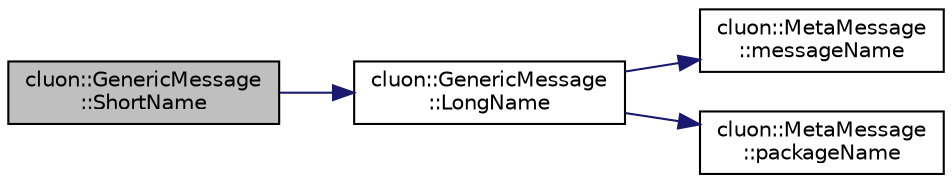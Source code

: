 digraph "cluon::GenericMessage::ShortName"
{
 // LATEX_PDF_SIZE
  edge [fontname="Helvetica",fontsize="10",labelfontname="Helvetica",labelfontsize="10"];
  node [fontname="Helvetica",fontsize="10",shape=record];
  rankdir="LR";
  Node1 [label="cluon::GenericMessage\l::ShortName",height=0.2,width=0.4,color="black", fillcolor="grey75", style="filled", fontcolor="black",tooltip=" "];
  Node1 -> Node2 [color="midnightblue",fontsize="10",style="solid"];
  Node2 [label="cluon::GenericMessage\l::LongName",height=0.2,width=0.4,color="black", fillcolor="white", style="filled",URL="$classcluon_1_1GenericMessage.html#ad4e19890e7f752d11bf513c71d05a1ba",tooltip=" "];
  Node2 -> Node3 [color="midnightblue",fontsize="10",style="solid"];
  Node3 [label="cluon::MetaMessage\l::messageName",height=0.2,width=0.4,color="black", fillcolor="white", style="filled",URL="$classcluon_1_1MetaMessage.html#ab9872e0f141089b30d4dcc0b67232336",tooltip=" "];
  Node2 -> Node4 [color="midnightblue",fontsize="10",style="solid"];
  Node4 [label="cluon::MetaMessage\l::packageName",height=0.2,width=0.4,color="black", fillcolor="white", style="filled",URL="$classcluon_1_1MetaMessage.html#a34fff8503321e4308a8bf1fc14dcca83",tooltip=" "];
}
